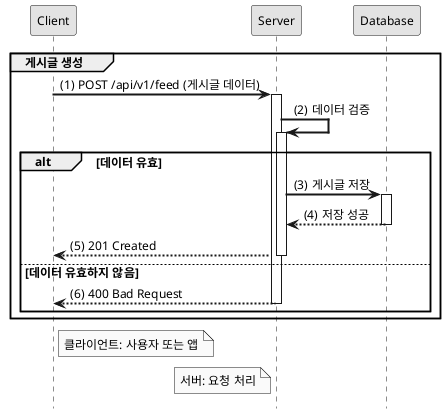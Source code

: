 @startuml

hide footbox
autoactivate on

' 스타일 설정
skinparam monochrome true
skinparam shadowing false
skinparam defaultFontSize 12
skinparam defaultFontName Arial
skinparam sequenceArrowThickness 2

participant "Client" as C
participant "Server" as S
participant "Database" as DB

group 게시글 생성
    autonumber 1 "(0)"
    C -> S: POST /api/v1/feed (게시글 데이터)
    S -> S: 데이터 검증
    alt 데이터 유효
        S -> DB: 게시글 저장
        DB --> S: 저장 성공
        S --> C: 201 Created
    else 데이터 유효하지 않음
        S --> C: 400 Bad Request
    end
end

note right of C: 클라이언트: 사용자 또는 앱
note left of S: 서버: 요청 처리

@enduml